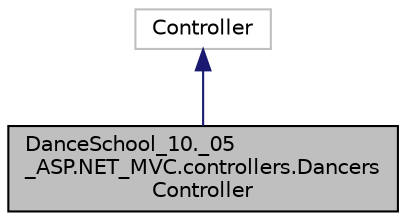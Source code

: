 digraph "DanceSchool_10._05_ASP.NET_MVC.controllers.DancersController"
{
 // INTERACTIVE_SVG=YES
 // LATEX_PDF_SIZE
  edge [fontname="Helvetica",fontsize="10",labelfontname="Helvetica",labelfontsize="10"];
  node [fontname="Helvetica",fontsize="10",shape=record];
  Node1 [label="DanceSchool_10._05\l_ASP.NET_MVC.controllers.Dancers\lController",height=0.2,width=0.4,color="black", fillcolor="grey75", style="filled", fontcolor="black",tooltip=" "];
  Node2 -> Node1 [dir="back",color="midnightblue",fontsize="10",style="solid"];
  Node2 [label="Controller",height=0.2,width=0.4,color="grey75", fillcolor="white", style="filled",tooltip=" "];
}
